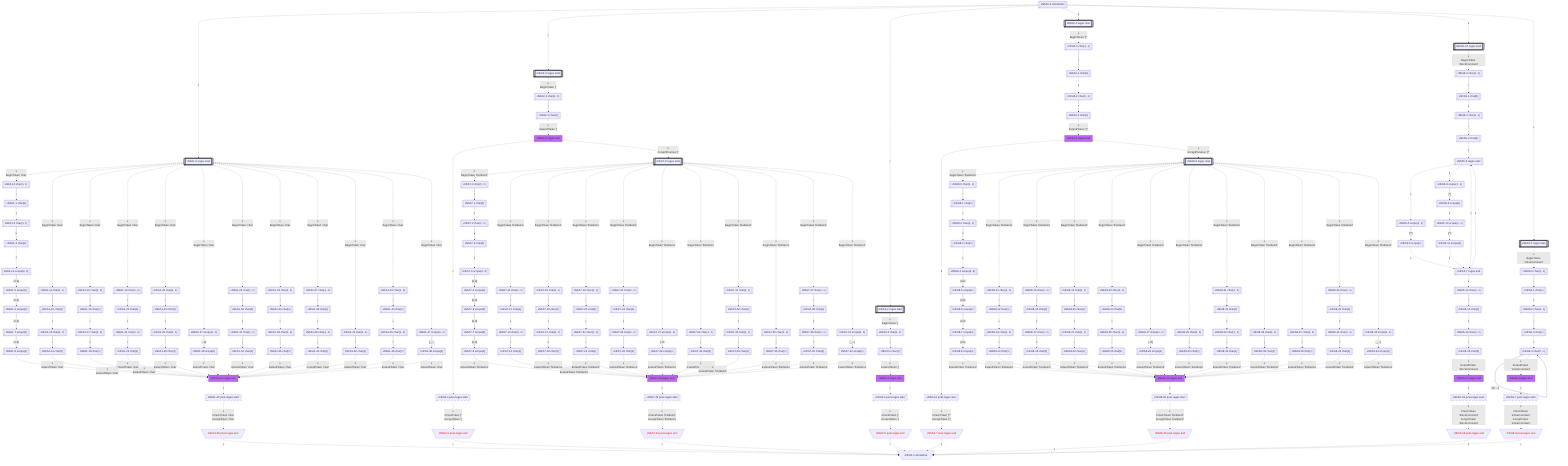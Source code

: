 flowchart
classDef c0001 color:#FF0000;
classDef c0010 stroke-dasharray: 10 10;
classDef c0011 stroke-dasharray: 10 10,color:#FF0000;
classDef c0100 fill:#BB66EE;
classDef c0101 fill:#BB66EE,color:#FF0000;
classDef c0110 fill:#BB66EE,stroke-dasharray: 10 10;
classDef c0111 fill:#BB66EE,stroke-dasharray: 10 10,color:#FF0000;
classDef c1000 stroke:#333,stroke-width:4px;
classDef c1001 stroke:#333,stroke-width:4px,color:#FF0000;
classDef c1010 stroke:#333,stroke-width:4px,stroke-dasharray: 10 10;
classDef c1011 stroke:#333,stroke-width:4px,stroke-dasharray: 10 10,color:#FF0000;
classDef c1100 stroke:#333,stroke-width:4px,fill:#BB66EE;
classDef c1101 stroke:#333,stroke-width:4px,fill:#BB66EE,color:#FF0000;
classDef c1110 stroke:#333,stroke-width:4px,fill:#BB66EE,stroke-dasharray: 10 10;
classDef c1111 stroke:#333,stroke-width:4px,fill:#BB66EE,stroke-dasharray: 10 10,color:#FF0000;
eNFA0_0_11222187[["εNFA0-0 wholeStart"]]
eNFA1_9_26089095[["εNFA1-9 regex start"]]
class eNFA1_9_26089095 c1000;
eNFA2_2_33890820[["εNFA2-2 regex start"]]
class eNFA2_2_33890820 c1000;
eNFA3_2_35288370[["εNFA3-2 regex start"]]
class eNFA3_2_35288370 c1000;
eNFA4_4_47920339[["εNFA4-4 regex start"]]
class eNFA4_4_47920339 c1000;
eNFA5_16_19589120[["εNFA5-16 regex start"]]
class eNFA5_16_19589120 c1000;
eNFA6_5_48517864[["εNFA6-5 regex start"]]
class eNFA6_5_48517864 c1000;
eNFA1_0_32841951[["εNFA1-0 char{1, 1}"]]
eNFA1_11_33475267[["εNFA1-11 char{1, 1}"]]
eNFA1_15_27142108[["εNFA1-15 char{1, 1}"]]
eNFA1_19_42952388[["εNFA1-19 char{1, 1}"]]
eNFA1_23_51027174[["εNFA1-23 char{1, 1}"]]
eNFA1_27_56591389[["εNFA1-27 scope{1, 1}"]]
eNFA1_29_39560457[["εNFA1-29 char{1, 1}"]]
eNFA1_33_20499795[["εNFA1-33 char{1, 1}"]]
eNFA1_37_50280428[["εNFA1-37 char{1, 1}"]]
eNFA1_41_49870669[["εNFA1-41 char{1, 1}"]]
eNFA1_43_46182839[["εNFA1-43 char{1, 1}"]]
eNFA1_47_12992371[["εNFA1-47 scope{1, 1}"]]
eNFA2_0_10346342[["εNFA2-0 char{1, 1}"]]
eNFA3_0_39785747[["εNFA3-0 char{1, 1}"]]
eNFA4_0_56342274[["εNFA4-0 char{1, 1}"]]
eNFA5_0_43214919[["εNFA5-0 char{1, 1}"]]
eNFA6_0_37632913[["εNFA6-0 char{1, 1}"]]
eNFA1_1_58527497[["εNFA1-1 char[1]"]]
eNFA1_12_56985425[["εNFA1-12 char[1]"]]
eNFA1_16_43106784[["εNFA1-16 char[1]"]]
eNFA1_20_52416742[["εNFA1-20 char[1]"]]
eNFA1_24_1988636[["εNFA1-24 char[1]"]]
eNFA1_28_9089319[["εNFA1-28 scope[1]"]]
eNFA1_30_17897732[["εNFA1-30 char[1]"]]
eNFA1_34_26861861[["εNFA1-34 char[1]"]]
eNFA1_38_40430162[["εNFA1-38 char[1]"]]
eNFA1_42_49822483[["εNFA1-42 char[1]"]]
eNFA1_44_28327138[["εNFA1-44 char[1]"]]
eNFA1_48_14695014[["εNFA1-48 scope[1]"]]
eNFA2_1_26008214[["εNFA2-1 char[1]"]]
eNFA3_1_22527411[["εNFA3-1 char[1]"]]
eNFA4_1_53617656[["εNFA4-1 char[1]"]]
eNFA5_1_12796860[["εNFA5-1 char[1]"]]
eNFA6_1_48062879[["εNFA6-1 char[1]"]]
eNFA1_2_29912730[["εNFA1-2 char{1, 1}"]]
eNFA1_13_779118[["εNFA1-13 char{1, 1}"]]
eNFA1_17_7012069[["εNFA1-17 char{1, 1}"]]
eNFA1_21_63108622[["εNFA1-21 char{1, 1}"]]
eNFA1_25_31106692[["εNFA1-25 char{1, 1}"]]
eNFA1_10_45749167[["εNFA1-10 regex end"]]
class eNFA1_10_45749167 c0100;
eNFA1_31_11524775[["εNFA1-31 char{1, 1}"]]
eNFA1_35_36614112[["εNFA1-35 char{1, 1}"]]
eNFA1_39_61091552[["εNFA1-39 char{1, 1}"]]
eNFA1_45_47536979[["εNFA1-45 char{1, 1}"]]
eNFA2_3_32747334[["εNFA2-3 regex end"]]
class eNFA2_3_32747334 c0100;
eNFA3_3_1420113[["εNFA3-3 regex end"]]
class eNFA3_3_1420113 c0100;
eNFA4_2_25290077[["εNFA4-2 char{1, 1}"]]
eNFA5_2_26284107[["εNFA5-2 char{1, 1}"]]
eNFA6_2_35230376[["εNFA6-2 char{1, 1}"]]
eNFA1_3_48637933[["εNFA1-3 char[1]"]]
eNFA1_14_65146268[["εNFA1-14 char[1]"]]
eNFA1_18_49445506[["εNFA1-18 char[1]"]]
eNFA1_22_42356378[["εNFA1-22 char[1]"]]
eNFA1_26_45663083[["εNFA1-26 char[1]"]]
eNFA1_49_65590400[["εNFA1-49 post-regex start"]]
class eNFA1_49_65590400 c0010;
eNFA1_32_8314568[["εNFA1-32 char[1]"]]
eNFA1_36_7722248[["εNFA1-36 char[1]"]]
eNFA1_40_2391374[["εNFA1-40 char[1]"]]
eNFA1_46_21522370[["εNFA1-46 char[1]"]]
eNFA2_4_26290551[["εNFA2-4 post-regex start"]]
class eNFA2_4_26290551 c0010;
eNFA7_9_28367147[["εNFA7-9 regex start"]]
class eNFA7_9_28367147 c1000;
eNFA3_4_12781022[["εNFA3-4 post-regex start"]]
class eNFA3_4_12781022 c0010;
eNFA4_3_37318421[["εNFA4-3 char[1]"]]
eNFA5_3_54316058[["εNFA5-3 char[1]"]]
eNFA6_3_50309255[["εNFA6-3 char[1]"]]
eNFA1_4_10835231[["εNFA1-4 scope{4, 4}"]]
eNFA1_50_53442692[\"εNFA1-50 post-regex end"/]
class eNFA1_50_53442692 c0001;
eNFA2_5_36581930[\"εNFA2-5 post-regex end"/]
class eNFA2_5_36581930 c0001;
eNFA7_0_16037598[["εNFA7-0 char{1, 1}"]]
eNFA7_11_53977738[["εNFA7-11 char{1, 1}"]]
eNFA7_15_10120656[["εNFA7-15 char{1, 1}"]]
eNFA7_19_23977041[["εNFA7-19 char{1, 1}"]]
eNFA7_23_14466778[["εNFA7-23 char{1, 1}"]]
eNFA7_27_63092140[["εNFA7-27 scope{1, 1}"]]
eNFA7_29_30958352[["εNFA7-29 char{1, 1}"]]
eNFA7_31_10189720[["εNFA7-31 char{1, 1}"]]
eNFA7_35_24598620[["εNFA7-35 char{1, 1}"]]
eNFA7_37_20060988[["εNFA7-37 char{1, 1}"]]
eNFA7_41_46331171[["εNFA7-41 scope{1, 1}"]]
eNFA3_5_49159881[\"εNFA3-5 post-regex end"/]
class eNFA3_5_49159881 c0001;
eNFA4_5_321477[["εNFA4-5 regex end"]]
class eNFA4_5_321477 c0100;
eNFA5_6_26039685[["εNFA5-6 regex start"]]
eNFA6_4_65242240[["εNFA6-4 char{0, ∞}"]]
eNFA1_5_28611270[["εNFA1-5 scope[1]"]]
eNFA0_1_60801917[\"εNFA0-1 wholeEnd"/]
eNFA7_1_15054180[["εNFA7-1 char[1]"]]
eNFA7_12_1269896[["εNFA7-12 char[1]"]]
eNFA7_16_11429066[["εNFA7-16 char[1]"]]
eNFA7_20_35752731[["εNFA7-20 char[1]"]]
eNFA7_24_53339124[["εNFA7-24 char[1]"]]
eNFA7_28_19665615[["εNFA7-28 scope[1]"]]
eNFA7_30_14327361[["εNFA7-30 char[1]"]]
eNFA7_32_10290070[["εNFA7-32 char[1]"]]
eNFA7_36_42772808[["εNFA7-36 char[1]"]]
eNFA7_38_25501770[["εNFA7-38 char[1]"]]
eNFA7_42_49410957[["εNFA7-42 scope[1]"]]
eNFA4_6_2893298[["εNFA4-6 post-regex start"]]
class eNFA4_6_2893298 c0010;
eNFA8_9_2313746[["εNFA8-9 regex start"]]
class eNFA8_9_2313746 c1000;
eNFA5_4_28839721[["εNFA5-4 scope{1, 1}"]]
eNFA5_8_33030575[["εNFA5-8 scope{1, 1}"]]
eNFA5_7_58230900[["εNFA5-7 regex end"]]
eNFA6_6_50130116[["εNFA6-6 regex end"]]
class eNFA6_6_50130116 c0100;
eNFA1_6_2788537[["εNFA1-6 scope[2]"]]
eNFA7_2_25096836[["εNFA7-2 char{1, 1}"]]
eNFA7_13_24544935[["εNFA7-13 char{1, 1}"]]
eNFA7_17_19577827[["εNFA7-17 char{1, 1}"]]
eNFA7_21_41982722[["εNFA7-21 char{1, 1}"]]
eNFA7_25_42300179[["εNFA7-25 char{1, 1}"]]
eNFA7_10_61837391[["εNFA7-10 regex end"]]
class eNFA7_10_61837391 c0100;
eNFA7_33_36326405[["εNFA7-33 char{1, 1}"]]
eNFA7_39_56757654[["εNFA7-39 char{1, 1}"]]
eNFA4_7_28629874[\"εNFA4-7 post-regex end"/]
class eNFA4_7_28629874 c0001;
eNFA8_0_53195707[["εNFA8-0 char{1, 1}"]]
eNFA8_11_20823715[["εNFA8-11 char{1, 1}"]]
eNFA8_15_8999315[["εNFA8-15 char{1, 1}"]]
eNFA8_19_13884972[["εNFA8-19 char{1, 1}"]]
eNFA8_23_57855887[["εNFA8-23 char{1, 1}"]]
eNFA8_27_50940942[["εNFA8-27 scope{1, 1}"]]
eNFA8_29_55815296[["εNFA8-29 char{1, 1}"]]
eNFA8_31_32575624[["εNFA8-31 char{1, 1}"]]
eNFA8_35_24745166[["εNFA8-35 char{1, 1}"]]
eNFA8_37_21379907[["εNFA8-37 char{1, 1}"]]
eNFA8_39_58201440[["εNFA8-39 char{1, 1}"]]
eNFA8_43_54050919[["εNFA8-43 scope{1, 1}"]]
eNFA5_5_37524543[["εNFA5-5 scope[1]"]]
eNFA5_9_63507614[["εNFA5-9 scope[1]"]]
eNFA5_12_19082474[["εNFA5-12 char{1, 1}"]]
eNFA6_7_3151905[["εNFA6-7 post-regex start"]]
class eNFA6_7_3151905 c0010;
eNFA1_7_59043505[["εNFA1-7 scope[3]"]]
eNFA7_3_61629497[["εNFA7-3 char[1]"]]
eNFA7_14_42045429[["εNFA7-14 char[1]"]]
eNFA7_18_42864547[["εNFA7-18 char[1]"]]
eNFA7_22_50236607[["εNFA7-22 char[1]"]]
eNFA7_26_49476282[["εNFA7-26 char[1]"]]
eNFA7_43_7713623[["εNFA7-43 post-regex start"]]
class eNFA7_43_7713623 c0010;
eNFA7_34_42633357[["εNFA7-34 char[1]"]]
eNFA7_40_48155897[["εNFA7-40 char[1]"]]
eNFA8_1_25933367[["εNFA8-1 char[1]"]]
eNFA8_12_32073719[["εNFA8-12 char[1]"]]
eNFA8_16_20228022[["εNFA8-16 char[1]"]]
eNFA8_20_47834478[["εNFA8-20 char[1]"]]
eNFA8_24_27857118[["εNFA8-24 char[1]"]]
eNFA8_28_10216818[["εNFA8-28 scope[1]"]]
eNFA8_30_16696223[["εNFA8-30 char[1]"]]
eNFA8_32_49387472[["εNFA8-32 char[1]"]]
eNFA8_36_24842503[["εNFA8-36 char[1]"]]
eNFA8_38_22255938[["εNFA8-38 char[1]"]]
eNFA8_40_41834070[["εNFA8-40 char[1]"]]
eNFA8_44_66085716[["εNFA8-44 scope[1]"]]
eNFA5_10_33116486[["εNFA5-10 scope{1, 1}"]]
eNFA5_13_29612923[["εNFA5-13 char[1]"]]
eNFA6_8_34007596[\"εNFA6-8 post-regex end"/]
class eNFA6_8_34007596 c0001;
eNFA1_8_59483605[["εNFA1-8 scope[4]"]]
eNFA7_4_65189719[["εNFA7-4 scope{4, 4}"]]
eNFA7_44_8313609[\"εNFA7-44 post-regex end"/]
class eNFA7_44_8313609 c0001;
eNFA8_2_8960839[["εNFA8-2 char{1, 1}"]]
eNFA8_13_13538688[["εNFA8-13 char{1, 1}"]]
eNFA8_17_54739329[["εNFA8-17 char{1, 1}"]]
eNFA8_21_22891915[["εNFA8-21 char{1, 1}"]]
eNFA8_25_4700647[["εNFA8-25 char{1, 1}"]]
eNFA8_10_16048282[["εNFA8-10 regex end"]]
class eNFA8_10_16048282 c0100;
eNFA8_33_37982554[["εNFA8-33 char{1, 1}"]]
eNFA8_41_40430446[["εNFA8-41 char{1, 1}"]]
eNFA5_11_2176568[["εNFA5-11 scope[1]"]]
eNFA5_14_53640668[["εNFA5-14 char{1, 1}"]]
eNFA7_5_46688182[["εNFA7-5 scope[1]"]]
eNFA8_3_23646388[["εNFA8-3 char[1]"]]
eNFA8_14_57900534[["εNFA8-14 char[1]"]]
eNFA8_18_51342761[["εNFA8-18 char[1]"]]
eNFA8_22_59431671[["εNFA8-22 char[1]"]]
eNFA8_26_65122991[["εNFA8-26 char[1]"]]
eNFA8_45_42513748[["εNFA8-45 post-regex start"]]
class eNFA8_45_42513748 c0010;
eNFA8_34_49236012[["εNFA8-34 char[1]"]]
eNFA8_42_40470925[["εNFA8-42 char[1]"]]
eNFA5_15_53389951[["εNFA5-15 char[1]"]]
eNFA7_6_36309279[["εNFA7-6 scope[2]"]]
eNFA8_4_58348056[["εNFA8-4 scope{4, 4}"]]
eNFA8_46_56919532[\"εNFA8-46 post-regex end"/]
class eNFA8_46_56919532 c0001;
eNFA5_17_10747513[["εNFA5-17 regex end"]]
class eNFA5_17_10747513 c0100;
eNFA7_7_37866150[["εNFA7-7 scope[3]"]]
eNFA8_5_5251037[["εNFA8-5 scope[1]"]]
eNFA5_18_29618759[["εNFA5-18 post-regex start"]]
class eNFA5_18_29618759 c0010;
eNFA7_8_30749896[["εNFA7-8 scope[4]"]]
eNFA8_6_22680839[["εNFA8-6 scope[2]"]]
eNFA5_19_42084359[\"εNFA5-19 post-regex end"/]
class eNFA5_19_42084359 c0001;
eNFA8_7_25208690[["εNFA8-7 scope[3]"]]
eNFA8_8_28694013[["εNFA8-8 scope[4]"]]
eNFA0_0_11222187 -.->|"ε"|eNFA1_9_26089095
eNFA0_0_11222187 -.->|"ε"|eNFA2_2_33890820
eNFA0_0_11222187 -.->|"ε"|eNFA3_2_35288370
eNFA0_0_11222187 -.->|"ε"|eNFA4_4_47920339
eNFA0_0_11222187 -.->|"ε"|eNFA5_16_19589120
eNFA0_0_11222187 -.->|"ε"|eNFA6_5_48517864
eNFA1_9_26089095 -.->|"ε
BeginToken 'char'"|eNFA1_0_32841951
eNFA1_9_26089095 -.->|"ε
BeginToken 'char'"|eNFA1_11_33475267
eNFA1_9_26089095 -.->|"ε
BeginToken 'char'"|eNFA1_15_27142108
eNFA1_9_26089095 -.->|"ε
BeginToken 'char'"|eNFA1_19_42952388
eNFA1_9_26089095 -.->|"ε
BeginToken 'char'"|eNFA1_23_51027174
eNFA1_9_26089095 -.->|"ε
BeginToken 'char'"|eNFA1_27_56591389
eNFA1_9_26089095 -.->|"ε
BeginToken 'char'"|eNFA1_29_39560457
eNFA1_9_26089095 -.->|"ε
BeginToken 'char'"|eNFA1_33_20499795
eNFA1_9_26089095 -.->|"ε
BeginToken 'char'"|eNFA1_37_50280428
eNFA1_9_26089095 -.->|"ε
BeginToken 'char'"|eNFA1_41_49870669
eNFA1_9_26089095 -.->|"ε
BeginToken 'char'"|eNFA1_43_46182839
eNFA1_9_26089095 -.->|"ε
BeginToken 'char'"|eNFA1_47_12992371
eNFA2_2_33890820 -.->|"ε
BeginToken '['"|eNFA2_0_10346342
eNFA3_2_35288370 -.->|"ε
BeginToken ']'"|eNFA3_0_39785747
eNFA4_4_47920339 -.->|"ε
BeginToken '[^'"|eNFA4_0_56342274
eNFA5_16_19589120 -.->|"ε
BeginToken 'blockComment'"|eNFA5_0_43214919
eNFA6_5_48517864 -.->|"ε
BeginToken 'inlineComment'"|eNFA6_0_37632913
eNFA1_0_32841951 -->|"#92;"|eNFA1_1_58527497
eNFA1_11_33475267 -->|"#92;"|eNFA1_12_56985425
eNFA1_15_27142108 -->|"#92;"|eNFA1_16_43106784
eNFA1_19_42952388 -->|"#92;"|eNFA1_20_52416742
eNFA1_23_51027174 -->|"#92;"|eNFA1_24_1988636
eNFA1_27_56591389 -->|"[#32;-Z]"|eNFA1_28_9089319
eNFA1_29_39560457 -->|"#92;"|eNFA1_30_17897732
eNFA1_33_20499795 -->|"#92;"|eNFA1_34_26861861
eNFA1_37_50280428 -->|"#92;"|eNFA1_38_40430162
eNFA1_41_49870669 -->|"^"|eNFA1_42_49822483
eNFA1_43_46182839 -->|"#92;"|eNFA1_44_28327138
eNFA1_47_12992371 -->|"[_-~]"|eNFA1_48_14695014
eNFA2_0_10346342 -->|"["|eNFA2_1_26008214
eNFA3_0_39785747 -->|"]"|eNFA3_1_22527411
eNFA4_0_56342274 -->|"["|eNFA4_1_53617656
eNFA5_0_43214919 -->|"/"|eNFA5_1_12796860
eNFA6_0_37632913 -->|"/"|eNFA6_1_48062879
eNFA1_1_58527497 -.->|"ε"|eNFA1_2_29912730
eNFA1_12_56985425 -.->|"ε"|eNFA1_13_779118
eNFA1_16_43106784 -.->|"ε"|eNFA1_17_7012069
eNFA1_20_52416742 -.->|"ε"|eNFA1_21_63108622
eNFA1_24_1988636 -.->|"ε"|eNFA1_25_31106692
eNFA1_28_9089319 -.->|"ε
ExtendToken 'char'"|eNFA1_10_45749167
eNFA1_30_17897732 -.->|"ε"|eNFA1_31_11524775
eNFA1_34_26861861 -.->|"ε"|eNFA1_35_36614112
eNFA1_38_40430162 -.->|"ε"|eNFA1_39_61091552
eNFA1_42_49822483 -.->|"ε
ExtendToken 'char'"|eNFA1_10_45749167
eNFA1_44_28327138 -.->|"ε"|eNFA1_45_47536979
eNFA1_48_14695014 -.->|"ε
ExtendToken 'char'"|eNFA1_10_45749167
eNFA2_1_26008214 -.->|"ε
ExtendToken '['"|eNFA2_3_32747334
eNFA3_1_22527411 -.->|"ε
ExtendToken ']'"|eNFA3_3_1420113
eNFA4_1_53617656 -.->|"ε"|eNFA4_2_25290077
eNFA5_1_12796860 -.->|"ε"|eNFA5_2_26284107
eNFA6_1_48062879 -.->|"ε"|eNFA6_2_35230376
eNFA1_2_29912730 -->|"u"|eNFA1_3_48637933
eNFA1_13_779118 -->|"t"|eNFA1_14_65146268
eNFA1_17_7012069 -->|"n"|eNFA1_18_49445506
eNFA1_21_63108622 -->|"r"|eNFA1_22_42356378
eNFA1_25_31106692 -->|"-"|eNFA1_26_45663083
eNFA1_10_45749167 -.->|"ε"|eNFA1_49_65590400
eNFA1_31_11524775 -->|"["|eNFA1_32_8314568
eNFA1_35_36614112 -->|"#92;"|eNFA1_36_7722248
eNFA1_39_61091552 -->|"]"|eNFA1_40_2391374
eNFA1_45_47536979 -->|"^"|eNFA1_46_21522370
eNFA2_3_32747334 -.->|"ε"|eNFA2_4_26290551
eNFA2_3_32747334 -.->|"ε
AcceptPrevious '['"|eNFA7_9_28367147
eNFA3_3_1420113 -.->|"ε"|eNFA3_4_12781022
eNFA4_2_25290077 -->|"^"|eNFA4_3_37318421
eNFA5_2_26284107 -->|"*"|eNFA5_3_54316058
eNFA6_2_35230376 -->|"/"|eNFA6_3_50309255
eNFA1_3_48637933 -.->|"ε"|eNFA1_4_10835231
eNFA1_14_65146268 -.->|"ε
ExtendToken 'char'"|eNFA1_10_45749167
eNFA1_18_49445506 -.->|"ε
ExtendToken 'char'"|eNFA1_10_45749167
eNFA1_22_42356378 -.->|"ε
ExtendToken 'char'"|eNFA1_10_45749167
eNFA1_26_45663083 -.->|"ε
ExtendToken 'char'"|eNFA1_10_45749167
eNFA1_49_65590400 -.->|"ε
CheckToken 'char'
AcceptToken 'char'"|eNFA1_50_53442692
eNFA1_32_8314568 -.->|"ε
ExtendToken 'char'"|eNFA1_10_45749167
eNFA1_36_7722248 -.->|"ε
ExtendToken 'char'"|eNFA1_10_45749167
eNFA1_40_2391374 -.->|"ε
ExtendToken 'char'"|eNFA1_10_45749167
eNFA1_46_21522370 -.->|"ε
ExtendToken 'char'"|eNFA1_10_45749167
eNFA2_4_26290551 -.->|"ε
CheckToken '['
AcceptToken '['"|eNFA2_5_36581930
eNFA7_9_28367147 -.->|"ε
BeginToken 'firstItem1'"|eNFA7_0_16037598
eNFA7_9_28367147 -.->|"ε
BeginToken 'firstItem1'"|eNFA7_11_53977738
eNFA7_9_28367147 -.->|"ε
BeginToken 'firstItem1'"|eNFA7_15_10120656
eNFA7_9_28367147 -.->|"ε
BeginToken 'firstItem1'"|eNFA7_19_23977041
eNFA7_9_28367147 -.->|"ε
BeginToken 'firstItem1'"|eNFA7_23_14466778
eNFA7_9_28367147 -.->|"ε
BeginToken 'firstItem1'"|eNFA7_27_63092140
eNFA7_9_28367147 -.->|"ε
BeginToken 'firstItem1'"|eNFA7_29_30958352
eNFA7_9_28367147 -.->|"ε
BeginToken 'firstItem1'"|eNFA7_31_10189720
eNFA7_9_28367147 -.->|"ε
BeginToken 'firstItem1'"|eNFA7_35_24598620
eNFA7_9_28367147 -.->|"ε
BeginToken 'firstItem1'"|eNFA7_37_20060988
eNFA7_9_28367147 -.->|"ε
BeginToken 'firstItem1'"|eNFA7_41_46331171
eNFA3_4_12781022 -.->|"ε
CheckToken ']'
AcceptToken ']'"|eNFA3_5_49159881
eNFA4_3_37318421 -.->|"ε
ExtendToken '[^'"|eNFA4_5_321477
eNFA5_3_54316058 -.->|"ε"|eNFA5_6_26039685
eNFA6_3_50309255 -.->|"ε"|eNFA6_4_65242240
eNFA1_4_10835231 -->|"[0-9]"|eNFA1_5_28611270
eNFA1_50_53442692 -.->|"ε"|eNFA0_1_60801917
eNFA2_5_36581930 -.->|"ε"|eNFA0_1_60801917
eNFA7_0_16037598 -->|"#92;"|eNFA7_1_15054180
eNFA7_11_53977738 -->|"#92;"|eNFA7_12_1269896
eNFA7_15_10120656 -->|"#92;"|eNFA7_16_11429066
eNFA7_19_23977041 -->|"#92;"|eNFA7_20_35752731
eNFA7_23_14466778 -->|"#92;"|eNFA7_24_53339124
eNFA7_27_63092140 -->|"[#32;-Z]"|eNFA7_28_19665615
eNFA7_29_30958352 -->|"["|eNFA7_30_14327361
eNFA7_31_10189720 -->|"#92;"|eNFA7_32_10290070
eNFA7_35_24598620 -->|"]"|eNFA7_36_42772808
eNFA7_37_20060988 -->|"#92;"|eNFA7_38_25501770
eNFA7_41_46331171 -->|"[_-~]"|eNFA7_42_49410957
eNFA3_5_49159881 -.->|"ε"|eNFA0_1_60801917
eNFA4_5_321477 -.->|"ε"|eNFA4_6_2893298
eNFA4_5_321477 -.->|"ε
AcceptPrevious '[^'"|eNFA8_9_2313746
eNFA5_6_26039685 -.->|"ε"|eNFA5_4_28839721
eNFA5_6_26039685 -.->|"ε"|eNFA5_8_33030575
eNFA5_6_26039685 -.->|"ε"|eNFA5_7_58230900
eNFA6_4_65242240 -->|"[#92;t#92;r#32;-~]"|eNFA6_4_65242240
eNFA6_4_65242240 -.->|"ε
ExtendToken 'inlineComment'"|eNFA6_6_50130116
eNFA1_5_28611270 -->|"[0-9]"|eNFA1_6_2788537
eNFA7_1_15054180 -.->|"ε"|eNFA7_2_25096836
eNFA7_12_1269896 -.->|"ε"|eNFA7_13_24544935
eNFA7_16_11429066 -.->|"ε"|eNFA7_17_19577827
eNFA7_20_35752731 -.->|"ε"|eNFA7_21_41982722
eNFA7_24_53339124 -.->|"ε"|eNFA7_25_42300179
eNFA7_28_19665615 -.->|"ε
ExtendToken 'firstItem1'"|eNFA7_10_61837391
eNFA7_30_14327361 -.->|"ε
ExtendToken 'firstItem1'"|eNFA7_10_61837391
eNFA7_32_10290070 -.->|"ε"|eNFA7_33_36326405
eNFA7_36_42772808 -.->|"ε
ExtendToken 'firstItem1'"|eNFA7_10_61837391
eNFA7_38_25501770 -.->|"ε"|eNFA7_39_56757654
eNFA7_42_49410957 -.->|"ε
ExtendToken 'firstItem1'"|eNFA7_10_61837391
eNFA4_6_2893298 -.->|"ε
CheckToken '[^'
AcceptToken '[^'"|eNFA4_7_28629874
eNFA8_9_2313746 -.->|"ε
BeginToken 'firstItem2'"|eNFA8_0_53195707
eNFA8_9_2313746 -.->|"ε
BeginToken 'firstItem2'"|eNFA8_11_20823715
eNFA8_9_2313746 -.->|"ε
BeginToken 'firstItem2'"|eNFA8_15_8999315
eNFA8_9_2313746 -.->|"ε
BeginToken 'firstItem2'"|eNFA8_19_13884972
eNFA8_9_2313746 -.->|"ε
BeginToken 'firstItem2'"|eNFA8_23_57855887
eNFA8_9_2313746 -.->|"ε
BeginToken 'firstItem2'"|eNFA8_27_50940942
eNFA8_9_2313746 -.->|"ε
BeginToken 'firstItem2'"|eNFA8_29_55815296
eNFA8_9_2313746 -.->|"ε
BeginToken 'firstItem2'"|eNFA8_31_32575624
eNFA8_9_2313746 -.->|"ε
BeginToken 'firstItem2'"|eNFA8_35_24745166
eNFA8_9_2313746 -.->|"ε
BeginToken 'firstItem2'"|eNFA8_37_21379907
eNFA8_9_2313746 -.->|"ε
BeginToken 'firstItem2'"|eNFA8_39_58201440
eNFA8_9_2313746 -.->|"ε
BeginToken 'firstItem2'"|eNFA8_43_54050919
eNFA5_4_28839721 -->|"[^*]"|eNFA5_5_37524543
eNFA5_8_33030575 -->|"[*]"|eNFA5_9_63507614
eNFA5_7_58230900 -.->|"ε"|eNFA5_6_26039685
eNFA5_7_58230900 -.->|"ε"|eNFA5_12_19082474
eNFA6_6_50130116 -.->|"ε"|eNFA6_7_3151905
eNFA1_6_2788537 -->|"[0-9]"|eNFA1_7_59043505
eNFA7_2_25096836 -->|"u"|eNFA7_3_61629497
eNFA7_13_24544935 -->|"t"|eNFA7_14_42045429
eNFA7_17_19577827 -->|"n"|eNFA7_18_42864547
eNFA7_21_41982722 -->|"r"|eNFA7_22_50236607
eNFA7_25_42300179 -->|"-"|eNFA7_26_49476282
eNFA7_10_61837391 -.->|"ε"|eNFA7_43_7713623
eNFA7_33_36326405 -->|"#92;"|eNFA7_34_42633357
eNFA7_39_56757654 -->|"^"|eNFA7_40_48155897
eNFA4_7_28629874 -.->|"ε"|eNFA0_1_60801917
eNFA8_0_53195707 -->|"#92;"|eNFA8_1_25933367
eNFA8_11_20823715 -->|"#92;"|eNFA8_12_32073719
eNFA8_15_8999315 -->|"#92;"|eNFA8_16_20228022
eNFA8_19_13884972 -->|"#92;"|eNFA8_20_47834478
eNFA8_23_57855887 -->|"#92;"|eNFA8_24_27857118
eNFA8_27_50940942 -->|"[#32;-Z]"|eNFA8_28_10216818
eNFA8_29_55815296 -->|"["|eNFA8_30_16696223
eNFA8_31_32575624 -->|"#92;"|eNFA8_32_49387472
eNFA8_35_24745166 -->|"]"|eNFA8_36_24842503
eNFA8_37_21379907 -->|"^"|eNFA8_38_22255938
eNFA8_39_58201440 -->|"#92;"|eNFA8_40_41834070
eNFA8_43_54050919 -->|"[_-~]"|eNFA8_44_66085716
eNFA5_5_37524543 -.->|"ε"|eNFA5_7_58230900
eNFA5_9_63507614 -.->|"ε"|eNFA5_10_33116486
eNFA5_12_19082474 -->|"*"|eNFA5_13_29612923
eNFA6_7_3151905 -.->|"ε
CheckToken 'inlineComment'
AcceptToken 'inlineComment'"|eNFA6_8_34007596
eNFA1_7_59043505 -->|"[0-9]"|eNFA1_8_59483605
eNFA7_3_61629497 -.->|"ε"|eNFA7_4_65189719
eNFA7_14_42045429 -.->|"ε
ExtendToken 'firstItem1'"|eNFA7_10_61837391
eNFA7_18_42864547 -.->|"ε
ExtendToken 'firstItem1'"|eNFA7_10_61837391
eNFA7_22_50236607 -.->|"ε
ExtendToken 'firstItem1'"|eNFA7_10_61837391
eNFA7_26_49476282 -.->|"ε
ExtendToken 'firstItem1'"|eNFA7_10_61837391
eNFA7_43_7713623 -.->|"ε
CheckToken 'firstItem1'
AcceptToken 'firstItem1'"|eNFA7_44_8313609
eNFA7_34_42633357 -.->|"ε
ExtendToken 'firstItem1'"|eNFA7_10_61837391
eNFA7_40_48155897 -.->|"ε
ExtendToken 'firstItem1'"|eNFA7_10_61837391
eNFA8_1_25933367 -.->|"ε"|eNFA8_2_8960839
eNFA8_12_32073719 -.->|"ε"|eNFA8_13_13538688
eNFA8_16_20228022 -.->|"ε"|eNFA8_17_54739329
eNFA8_20_47834478 -.->|"ε"|eNFA8_21_22891915
eNFA8_24_27857118 -.->|"ε"|eNFA8_25_4700647
eNFA8_28_10216818 -.->|"ε
ExtendToken 'firstItem2'"|eNFA8_10_16048282
eNFA8_30_16696223 -.->|"ε
ExtendToken 'firstItem2'"|eNFA8_10_16048282
eNFA8_32_49387472 -.->|"ε"|eNFA8_33_37982554
eNFA8_36_24842503 -.->|"ε
ExtendToken 'firstItem2'"|eNFA8_10_16048282
eNFA8_38_22255938 -.->|"ε
ExtendToken 'firstItem2'"|eNFA8_10_16048282
eNFA8_40_41834070 -.->|"ε"|eNFA8_41_40430446
eNFA8_44_66085716 -.->|"ε
ExtendToken 'firstItem2'"|eNFA8_10_16048282
eNFA5_10_33116486 -->|"[^/]"|eNFA5_11_2176568
eNFA5_13_29612923 -.->|"ε"|eNFA5_14_53640668
eNFA6_8_34007596 -.->|"ε"|eNFA0_1_60801917
eNFA1_8_59483605 -.->|"ε
ExtendToken 'char'"|eNFA1_10_45749167
eNFA7_4_65189719 -->|"[0-9]"|eNFA7_5_46688182
eNFA7_44_8313609 -.->|"ε"|eNFA0_1_60801917
eNFA8_2_8960839 -->|"u"|eNFA8_3_23646388
eNFA8_13_13538688 -->|"t"|eNFA8_14_57900534
eNFA8_17_54739329 -->|"n"|eNFA8_18_51342761
eNFA8_21_22891915 -->|"r"|eNFA8_22_59431671
eNFA8_25_4700647 -->|"-"|eNFA8_26_65122991
eNFA8_10_16048282 -.->|"ε"|eNFA8_45_42513748
eNFA8_33_37982554 -->|"#92;"|eNFA8_34_49236012
eNFA8_41_40430446 -->|"^"|eNFA8_42_40470925
eNFA5_11_2176568 -.->|"ε"|eNFA5_7_58230900
eNFA5_14_53640668 -->|"/"|eNFA5_15_53389951
eNFA7_5_46688182 -->|"[0-9]"|eNFA7_6_36309279
eNFA8_3_23646388 -.->|"ε"|eNFA8_4_58348056
eNFA8_14_57900534 -.->|"ε
ExtendToken 'firstItem2'"|eNFA8_10_16048282
eNFA8_18_51342761 -.->|"ε
ExtendToken 'firstItem2'"|eNFA8_10_16048282
eNFA8_22_59431671 -.->|"ε
ExtendToken 'firstItem2'"|eNFA8_10_16048282
eNFA8_26_65122991 -.->|"ε
ExtendToken 'firstItem2'"|eNFA8_10_16048282
eNFA8_45_42513748 -.->|"ε
CheckToken 'firstItem2'
AcceptToken 'firstItem2'"|eNFA8_46_56919532
eNFA8_34_49236012 -.->|"ε
ExtendToken 'firstItem2'"|eNFA8_10_16048282
eNFA8_42_40470925 -.->|"ε
ExtendToken 'firstItem2'"|eNFA8_10_16048282
eNFA5_15_53389951 -.->|"ε
ExtendToken 'blockComment'"|eNFA5_17_10747513
eNFA7_6_36309279 -->|"[0-9]"|eNFA7_7_37866150
eNFA8_4_58348056 -->|"[0-9]"|eNFA8_5_5251037
eNFA8_46_56919532 -.->|"ε"|eNFA0_1_60801917
eNFA5_17_10747513 -.->|"ε"|eNFA5_18_29618759
eNFA7_7_37866150 -->|"[0-9]"|eNFA7_8_30749896
eNFA8_5_5251037 -->|"[0-9]"|eNFA8_6_22680839
eNFA5_18_29618759 -.->|"ε
CheckToken 'blockComment'
AcceptToken 'blockComment'"|eNFA5_19_42084359
eNFA7_8_30749896 -.->|"ε
ExtendToken 'firstItem1'"|eNFA7_10_61837391
eNFA8_6_22680839 -->|"[0-9]"|eNFA8_7_25208690
eNFA5_19_42084359 -.->|"ε"|eNFA0_1_60801917
eNFA8_7_25208690 -->|"[0-9]"|eNFA8_8_28694013
eNFA8_8_28694013 -.->|"ε
ExtendToken 'firstItem2'"|eNFA8_10_16048282